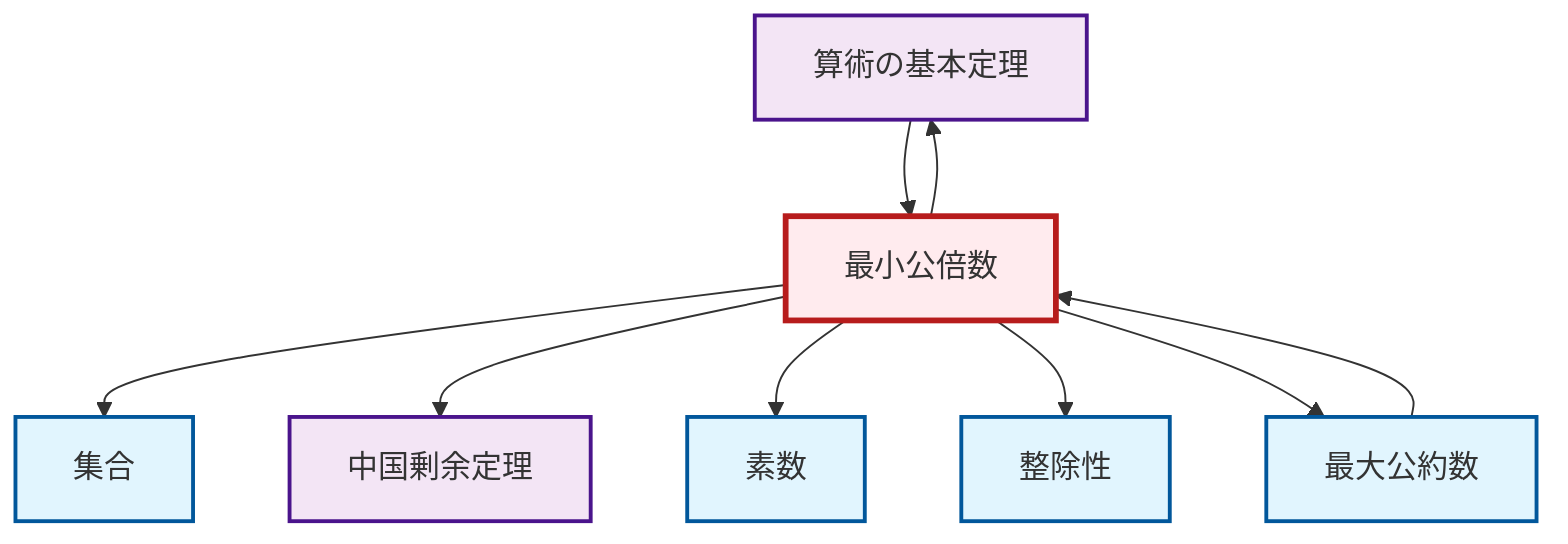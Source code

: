 graph TD
    classDef definition fill:#e1f5fe,stroke:#01579b,stroke-width:2px
    classDef theorem fill:#f3e5f5,stroke:#4a148c,stroke-width:2px
    classDef axiom fill:#fff3e0,stroke:#e65100,stroke-width:2px
    classDef example fill:#e8f5e9,stroke:#1b5e20,stroke-width:2px
    classDef current fill:#ffebee,stroke:#b71c1c,stroke-width:3px
    def-set["集合"]:::definition
    thm-chinese-remainder["中国剰余定理"]:::theorem
    thm-fundamental-arithmetic["算術の基本定理"]:::theorem
    def-prime["素数"]:::definition
    def-divisibility["整除性"]:::definition
    def-lcm["最小公倍数"]:::definition
    def-gcd["最大公約数"]:::definition
    def-lcm --> def-set
    def-lcm --> thm-chinese-remainder
    thm-fundamental-arithmetic --> def-lcm
    def-lcm --> def-prime
    def-lcm --> def-divisibility
    def-lcm --> thm-fundamental-arithmetic
    def-gcd --> def-lcm
    def-lcm --> def-gcd
    class def-lcm current